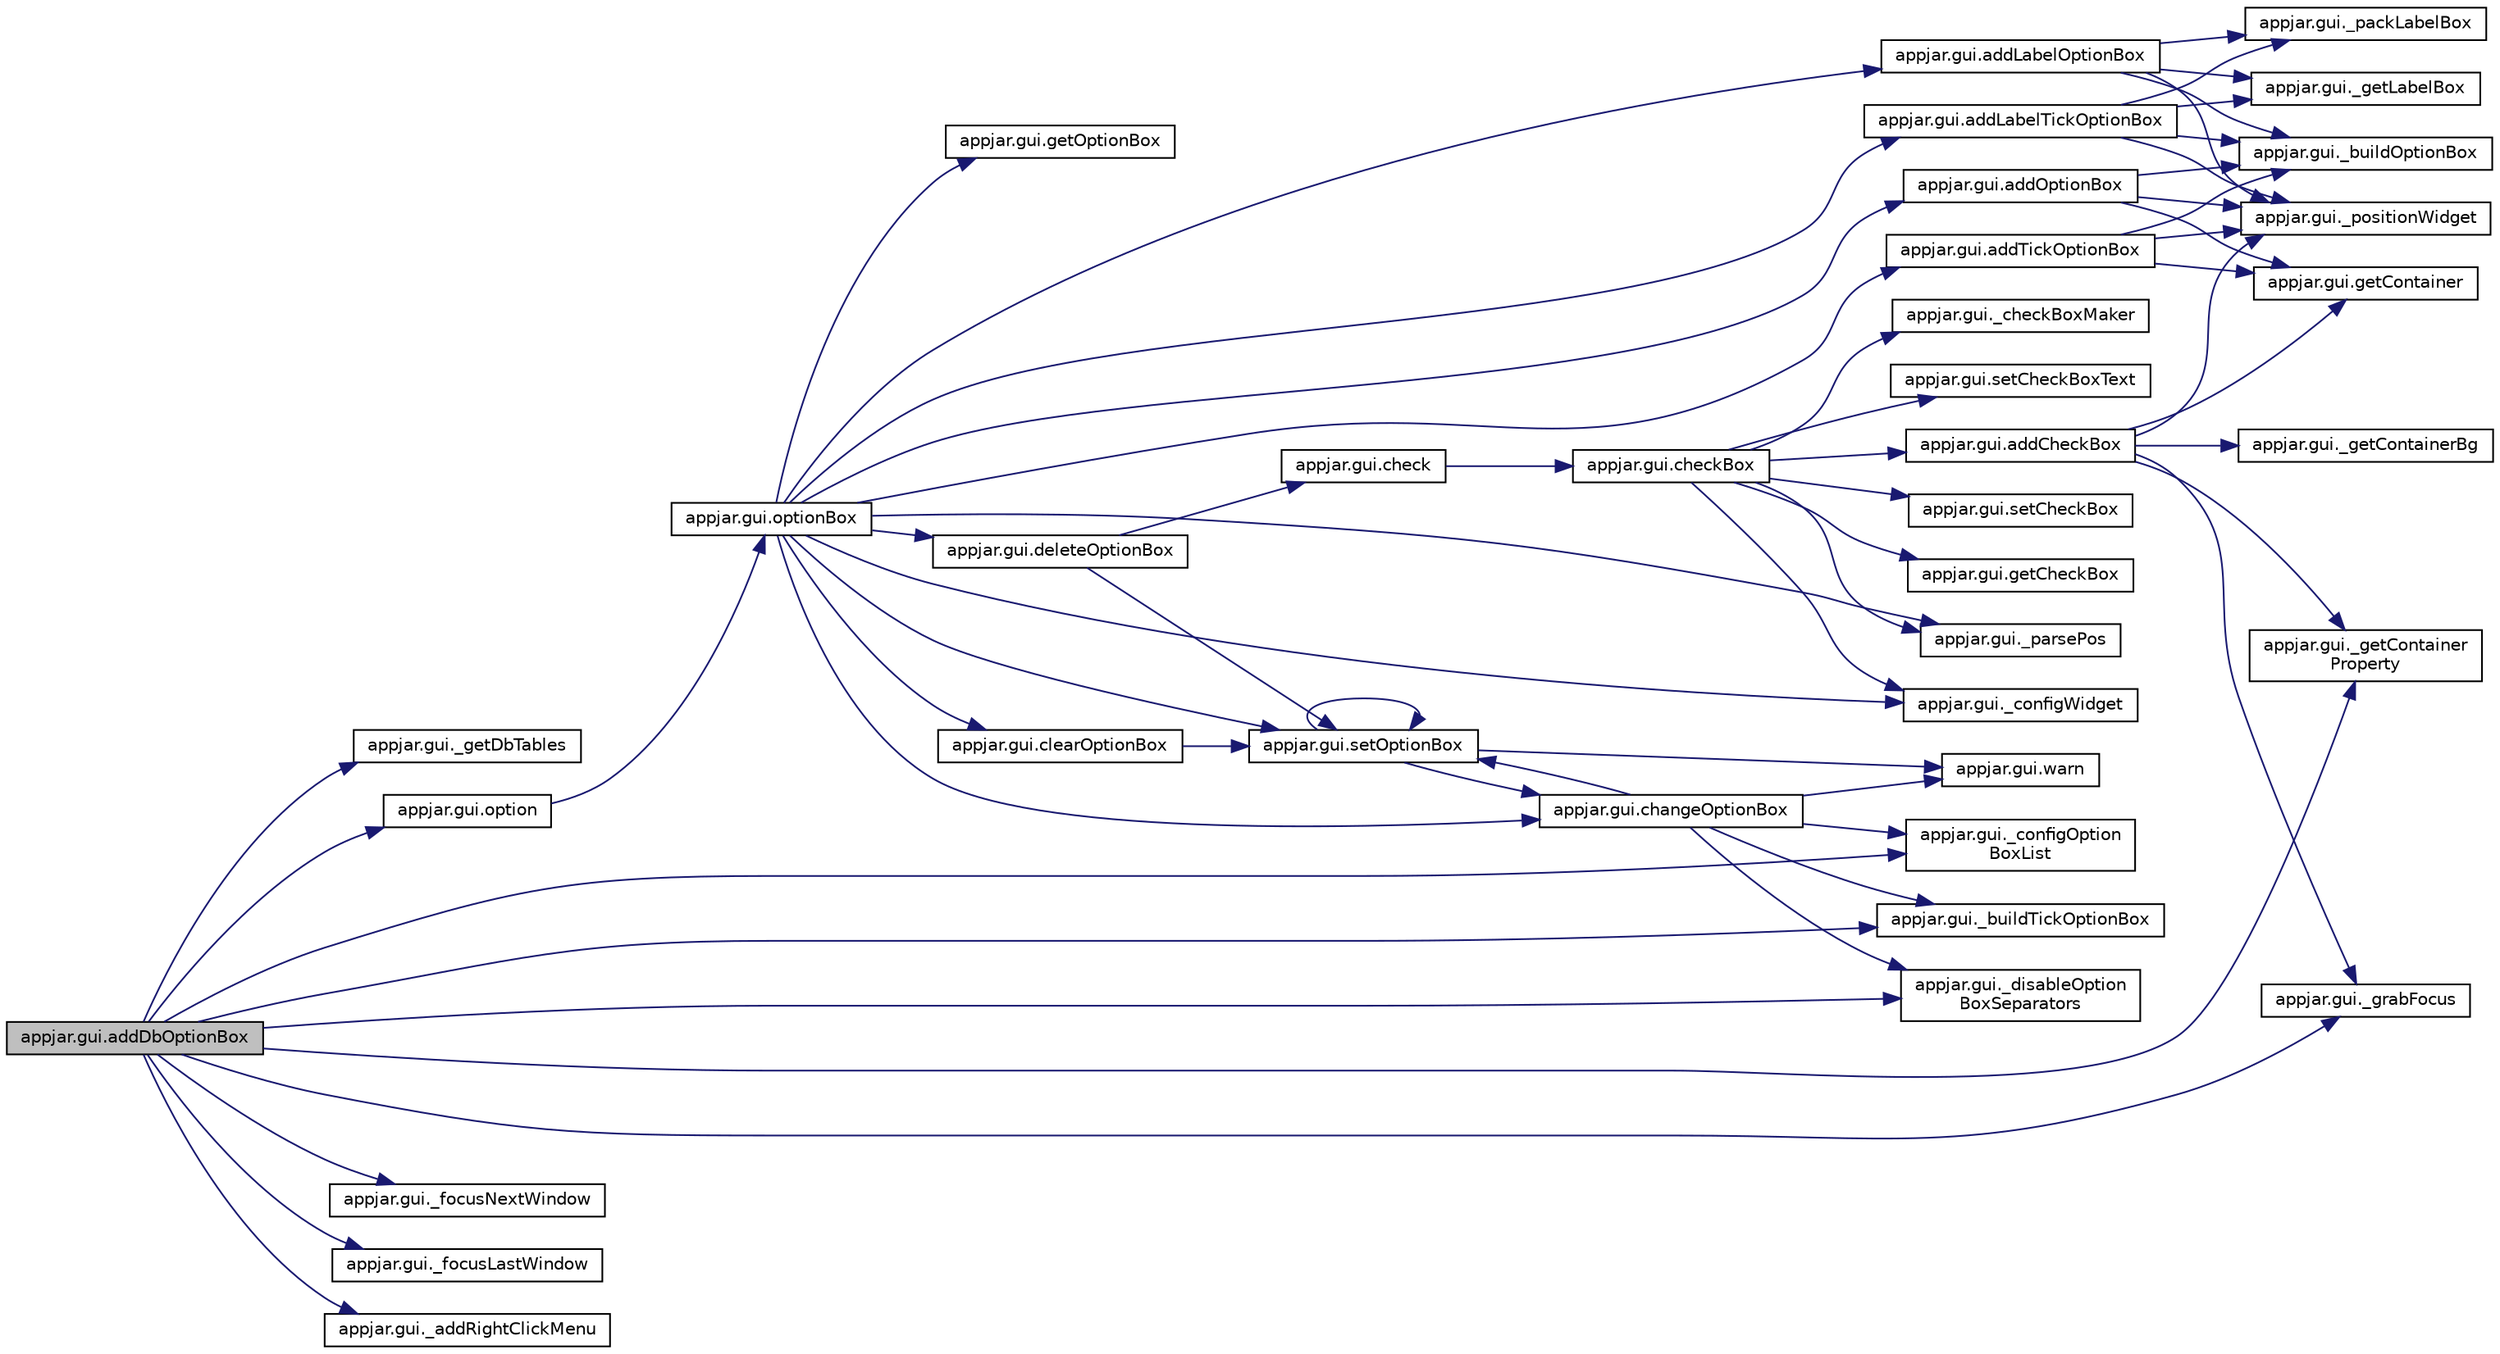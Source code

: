 digraph "appjar.gui.addDbOptionBox"
{
  edge [fontname="Helvetica",fontsize="10",labelfontname="Helvetica",labelfontsize="10"];
  node [fontname="Helvetica",fontsize="10",shape=record];
  rankdir="LR";
  Node283 [label="appjar.gui.addDbOptionBox",height=0.2,width=0.4,color="black", fillcolor="grey75", style="filled", fontcolor="black"];
  Node283 -> Node284 [color="midnightblue",fontsize="10",style="solid",fontname="Helvetica"];
  Node284 [label="appjar.gui._getDbTables",height=0.2,width=0.4,color="black", fillcolor="white", style="filled",URL="$classappjar_1_1gui.html#a993724062d806b3ebd852d2a9afbf1a3",tooltip="Simple Tables. "];
  Node283 -> Node285 [color="midnightblue",fontsize="10",style="solid",fontname="Helvetica"];
  Node285 [label="appjar.gui.option",height=0.2,width=0.4,color="black", fillcolor="white", style="filled",URL="$classappjar_1_1gui.html#a641fb93f7f581e3fdd4357736f256f2c"];
  Node285 -> Node286 [color="midnightblue",fontsize="10",style="solid",fontname="Helvetica"];
  Node286 [label="appjar.gui.optionBox",height=0.2,width=0.4,color="black", fillcolor="white", style="filled",URL="$classappjar_1_1gui.html#a1e6823f3213d880cd6d4218757f4f617"];
  Node286 -> Node287 [color="midnightblue",fontsize="10",style="solid",fontname="Helvetica"];
  Node287 [label="appjar.gui.setOptionBox",height=0.2,width=0.4,color="black", fillcolor="white", style="filled",URL="$classappjar_1_1gui.html#a1265f35528c0da179bf0ef8568fdf463"];
  Node287 -> Node288 [color="midnightblue",fontsize="10",style="solid",fontname="Helvetica"];
  Node288 [label="appjar.gui.warn",height=0.2,width=0.4,color="black", fillcolor="white", style="filled",URL="$classappjar_1_1gui.html#a3ab0139430263b1913b4078cf34e7098"];
  Node287 -> Node289 [color="midnightblue",fontsize="10",style="solid",fontname="Helvetica"];
  Node289 [label="appjar.gui.changeOptionBox",height=0.2,width=0.4,color="black", fillcolor="white", style="filled",URL="$classappjar_1_1gui.html#a974171d577bb5819246fb5c15c1e4fa8"];
  Node289 -> Node290 [color="midnightblue",fontsize="10",style="solid",fontname="Helvetica"];
  Node290 [label="appjar.gui._configOption\lBoxList",height=0.2,width=0.4,color="black", fillcolor="white", style="filled",URL="$classappjar_1_1gui.html#adf8f2708fccc3dd7aabf89a51b99c84a"];
  Node289 -> Node288 [color="midnightblue",fontsize="10",style="solid",fontname="Helvetica"];
  Node289 -> Node291 [color="midnightblue",fontsize="10",style="solid",fontname="Helvetica"];
  Node291 [label="appjar.gui._buildTickOptionBox",height=0.2,width=0.4,color="black", fillcolor="white", style="filled",URL="$classappjar_1_1gui.html#a2972ad12f09ae0257127f51a7fa3b214"];
  Node289 -> Node292 [color="midnightblue",fontsize="10",style="solid",fontname="Helvetica"];
  Node292 [label="appjar.gui._disableOption\lBoxSeparators",height=0.2,width=0.4,color="black", fillcolor="white", style="filled",URL="$classappjar_1_1gui.html#a37d662a79a1c51f5a89cabec8c2600e9"];
  Node289 -> Node287 [color="midnightblue",fontsize="10",style="solid",fontname="Helvetica"];
  Node287 -> Node287 [color="midnightblue",fontsize="10",style="solid",fontname="Helvetica"];
  Node286 -> Node293 [color="midnightblue",fontsize="10",style="solid",fontname="Helvetica"];
  Node293 [label="appjar.gui.clearOptionBox",height=0.2,width=0.4,color="black", fillcolor="white", style="filled",URL="$classappjar_1_1gui.html#a0db4ea223b08f1db3925b7b42c324de7"];
  Node293 -> Node287 [color="midnightblue",fontsize="10",style="solid",fontname="Helvetica"];
  Node286 -> Node289 [color="midnightblue",fontsize="10",style="solid",fontname="Helvetica"];
  Node286 -> Node294 [color="midnightblue",fontsize="10",style="solid",fontname="Helvetica"];
  Node294 [label="appjar.gui.deleteOptionBox",height=0.2,width=0.4,color="black", fillcolor="white", style="filled",URL="$classappjar_1_1gui.html#ab62464e72a72f5159c279f1218a2a447"];
  Node294 -> Node295 [color="midnightblue",fontsize="10",style="solid",fontname="Helvetica"];
  Node295 [label="appjar.gui.check",height=0.2,width=0.4,color="black", fillcolor="white", style="filled",URL="$classappjar_1_1gui.html#a19ebba5d0f738981a6d3210a88d20dbc"];
  Node295 -> Node296 [color="midnightblue",fontsize="10",style="solid",fontname="Helvetica"];
  Node296 [label="appjar.gui.checkBox",height=0.2,width=0.4,color="black", fillcolor="white", style="filled",URL="$classappjar_1_1gui.html#a88b585699e7e9d95175900d31961112d"];
  Node296 -> Node297 [color="midnightblue",fontsize="10",style="solid",fontname="Helvetica"];
  Node297 [label="appjar.gui.setCheckBox",height=0.2,width=0.4,color="black", fillcolor="white", style="filled",URL="$classappjar_1_1gui.html#a4af955974473127c2bec7749b1c123c3"];
  Node296 -> Node298 [color="midnightblue",fontsize="10",style="solid",fontname="Helvetica"];
  Node298 [label="appjar.gui.getCheckBox",height=0.2,width=0.4,color="black", fillcolor="white", style="filled",URL="$classappjar_1_1gui.html#a1c08bb4ed7a20a9a540ac7ce370eb236"];
  Node296 -> Node299 [color="midnightblue",fontsize="10",style="solid",fontname="Helvetica"];
  Node299 [label="appjar.gui._parsePos",height=0.2,width=0.4,color="black", fillcolor="white", style="filled",URL="$classappjar_1_1gui.html#a8174359ccd50269f6c9f63f00cbb9d7e",tooltip="FUNCTIONS for labels. "];
  Node296 -> Node300 [color="midnightblue",fontsize="10",style="solid",fontname="Helvetica"];
  Node300 [label="appjar.gui._checkBoxMaker",height=0.2,width=0.4,color="black", fillcolor="white", style="filled",URL="$classappjar_1_1gui.html#a45ff6b2e049f7dbda427857cbc1778f5"];
  Node296 -> Node301 [color="midnightblue",fontsize="10",style="solid",fontname="Helvetica"];
  Node301 [label="appjar.gui.setCheckBoxText",height=0.2,width=0.4,color="black", fillcolor="white", style="filled",URL="$classappjar_1_1gui.html#a0a94a7366ee08f746bfc0ee79fa28414"];
  Node296 -> Node302 [color="midnightblue",fontsize="10",style="solid",fontname="Helvetica"];
  Node302 [label="appjar.gui._configWidget",height=0.2,width=0.4,color="black", fillcolor="white", style="filled",URL="$classappjar_1_1gui.html#ac54e9af2a9e7a18f87f0ffafbd156353"];
  Node296 -> Node303 [color="midnightblue",fontsize="10",style="solid",fontname="Helvetica"];
  Node303 [label="appjar.gui.addCheckBox",height=0.2,width=0.4,color="black", fillcolor="white", style="filled",URL="$classappjar_1_1gui.html#a65dadc504c218227cf826fccaa795b89"];
  Node303 -> Node304 [color="midnightblue",fontsize="10",style="solid",fontname="Helvetica"];
  Node304 [label="appjar.gui.getContainer",height=0.2,width=0.4,color="black", fillcolor="white", style="filled",URL="$classappjar_1_1gui.html#a2e8ea27bae5f6758257be218c8279b56"];
  Node303 -> Node305 [color="midnightblue",fontsize="10",style="solid",fontname="Helvetica"];
  Node305 [label="appjar.gui._getContainer\lProperty",height=0.2,width=0.4,color="black", fillcolor="white", style="filled",URL="$classappjar_1_1gui.html#aa5d65e2282cfbe0a4b963b369e7d4e51"];
  Node303 -> Node306 [color="midnightblue",fontsize="10",style="solid",fontname="Helvetica"];
  Node306 [label="appjar.gui._getContainerBg",height=0.2,width=0.4,color="black", fillcolor="white", style="filled",URL="$classappjar_1_1gui.html#a120b8d0d6e0b536ac8735df1ffefd37a"];
  Node303 -> Node307 [color="midnightblue",fontsize="10",style="solid",fontname="Helvetica"];
  Node307 [label="appjar.gui._grabFocus",height=0.2,width=0.4,color="black", fillcolor="white", style="filled",URL="$classappjar_1_1gui.html#a955fd18aaabc99392cfdbf7809a862de"];
  Node303 -> Node308 [color="midnightblue",fontsize="10",style="solid",fontname="Helvetica"];
  Node308 [label="appjar.gui._positionWidget",height=0.2,width=0.4,color="black", fillcolor="white", style="filled",URL="$classappjar_1_1gui.html#a073b1298767aeb92dd77b77cb6000e8c"];
  Node294 -> Node287 [color="midnightblue",fontsize="10",style="solid",fontname="Helvetica"];
  Node286 -> Node309 [color="midnightblue",fontsize="10",style="solid",fontname="Helvetica"];
  Node309 [label="appjar.gui.getOptionBox",height=0.2,width=0.4,color="black", fillcolor="white", style="filled",URL="$classappjar_1_1gui.html#abacd02677277cb43514dcf2298ac3674"];
  Node286 -> Node299 [color="midnightblue",fontsize="10",style="solid",fontname="Helvetica"];
  Node286 -> Node310 [color="midnightblue",fontsize="10",style="solid",fontname="Helvetica"];
  Node310 [label="appjar.gui.addLabelTickOptionBox",height=0.2,width=0.4,color="black", fillcolor="white", style="filled",URL="$classappjar_1_1gui.html#a6a0bbd621cd1535852a1d8957385a7bb"];
  Node310 -> Node311 [color="midnightblue",fontsize="10",style="solid",fontname="Helvetica"];
  Node311 [label="appjar.gui._getLabelBox",height=0.2,width=0.4,color="black", fillcolor="white", style="filled",URL="$classappjar_1_1gui.html#a51c5eb87c3f9da1969b45f5831a62f16",tooltip="LabelBox Functions. "];
  Node310 -> Node312 [color="midnightblue",fontsize="10",style="solid",fontname="Helvetica"];
  Node312 [label="appjar.gui._buildOptionBox",height=0.2,width=0.4,color="black", fillcolor="white", style="filled",URL="$classappjar_1_1gui.html#a64e461f4fa6ab5f15313891ddaca02b2"];
  Node310 -> Node313 [color="midnightblue",fontsize="10",style="solid",fontname="Helvetica"];
  Node313 [label="appjar.gui._packLabelBox",height=0.2,width=0.4,color="black", fillcolor="white", style="filled",URL="$classappjar_1_1gui.html#ad73cb453be128eb9e03b05ba5dff1480"];
  Node310 -> Node308 [color="midnightblue",fontsize="10",style="solid",fontname="Helvetica"];
  Node286 -> Node314 [color="midnightblue",fontsize="10",style="solid",fontname="Helvetica"];
  Node314 [label="appjar.gui.addTickOptionBox",height=0.2,width=0.4,color="black", fillcolor="white", style="filled",URL="$classappjar_1_1gui.html#ab439d49f6c4be161345abf4fd11dd0c5"];
  Node314 -> Node312 [color="midnightblue",fontsize="10",style="solid",fontname="Helvetica"];
  Node314 -> Node304 [color="midnightblue",fontsize="10",style="solid",fontname="Helvetica"];
  Node314 -> Node308 [color="midnightblue",fontsize="10",style="solid",fontname="Helvetica"];
  Node286 -> Node315 [color="midnightblue",fontsize="10",style="solid",fontname="Helvetica"];
  Node315 [label="appjar.gui.addLabelOptionBox",height=0.2,width=0.4,color="black", fillcolor="white", style="filled",URL="$classappjar_1_1gui.html#a53643139f8d07a9a43d7aafee7d6337e"];
  Node315 -> Node311 [color="midnightblue",fontsize="10",style="solid",fontname="Helvetica"];
  Node315 -> Node312 [color="midnightblue",fontsize="10",style="solid",fontname="Helvetica"];
  Node315 -> Node313 [color="midnightblue",fontsize="10",style="solid",fontname="Helvetica"];
  Node315 -> Node308 [color="midnightblue",fontsize="10",style="solid",fontname="Helvetica"];
  Node286 -> Node316 [color="midnightblue",fontsize="10",style="solid",fontname="Helvetica"];
  Node316 [label="appjar.gui.addOptionBox",height=0.2,width=0.4,color="black", fillcolor="white", style="filled",URL="$classappjar_1_1gui.html#ae354fdda13178fe687c65d4c5d0fa33d"];
  Node316 -> Node312 [color="midnightblue",fontsize="10",style="solid",fontname="Helvetica"];
  Node316 -> Node304 [color="midnightblue",fontsize="10",style="solid",fontname="Helvetica"];
  Node316 -> Node308 [color="midnightblue",fontsize="10",style="solid",fontname="Helvetica"];
  Node286 -> Node302 [color="midnightblue",fontsize="10",style="solid",fontname="Helvetica"];
  Node283 -> Node290 [color="midnightblue",fontsize="10",style="solid",fontname="Helvetica"];
  Node283 -> Node291 [color="midnightblue",fontsize="10",style="solid",fontname="Helvetica"];
  Node283 -> Node305 [color="midnightblue",fontsize="10",style="solid",fontname="Helvetica"];
  Node283 -> Node307 [color="midnightblue",fontsize="10",style="solid",fontname="Helvetica"];
  Node283 -> Node317 [color="midnightblue",fontsize="10",style="solid",fontname="Helvetica"];
  Node317 [label="appjar.gui._focusNextWindow",height=0.2,width=0.4,color="black", fillcolor="white", style="filled",URL="$classappjar_1_1gui.html#af1013a2aaf36e20a16b24bfb0ae1467e",tooltip="functions to deal with tabbing and right clicking "];
  Node283 -> Node318 [color="midnightblue",fontsize="10",style="solid",fontname="Helvetica"];
  Node318 [label="appjar.gui._focusLastWindow",height=0.2,width=0.4,color="black", fillcolor="white", style="filled",URL="$classappjar_1_1gui.html#a2a2f229d0e144559cebcf66ff720ada5"];
  Node283 -> Node319 [color="midnightblue",fontsize="10",style="solid",fontname="Helvetica"];
  Node319 [label="appjar.gui._addRightClickMenu",height=0.2,width=0.4,color="black", fillcolor="white", style="filled",URL="$classappjar_1_1gui.html#ad217cc1ef8ef0927a9f29ff967713787"];
  Node283 -> Node292 [color="midnightblue",fontsize="10",style="solid",fontname="Helvetica"];
}

